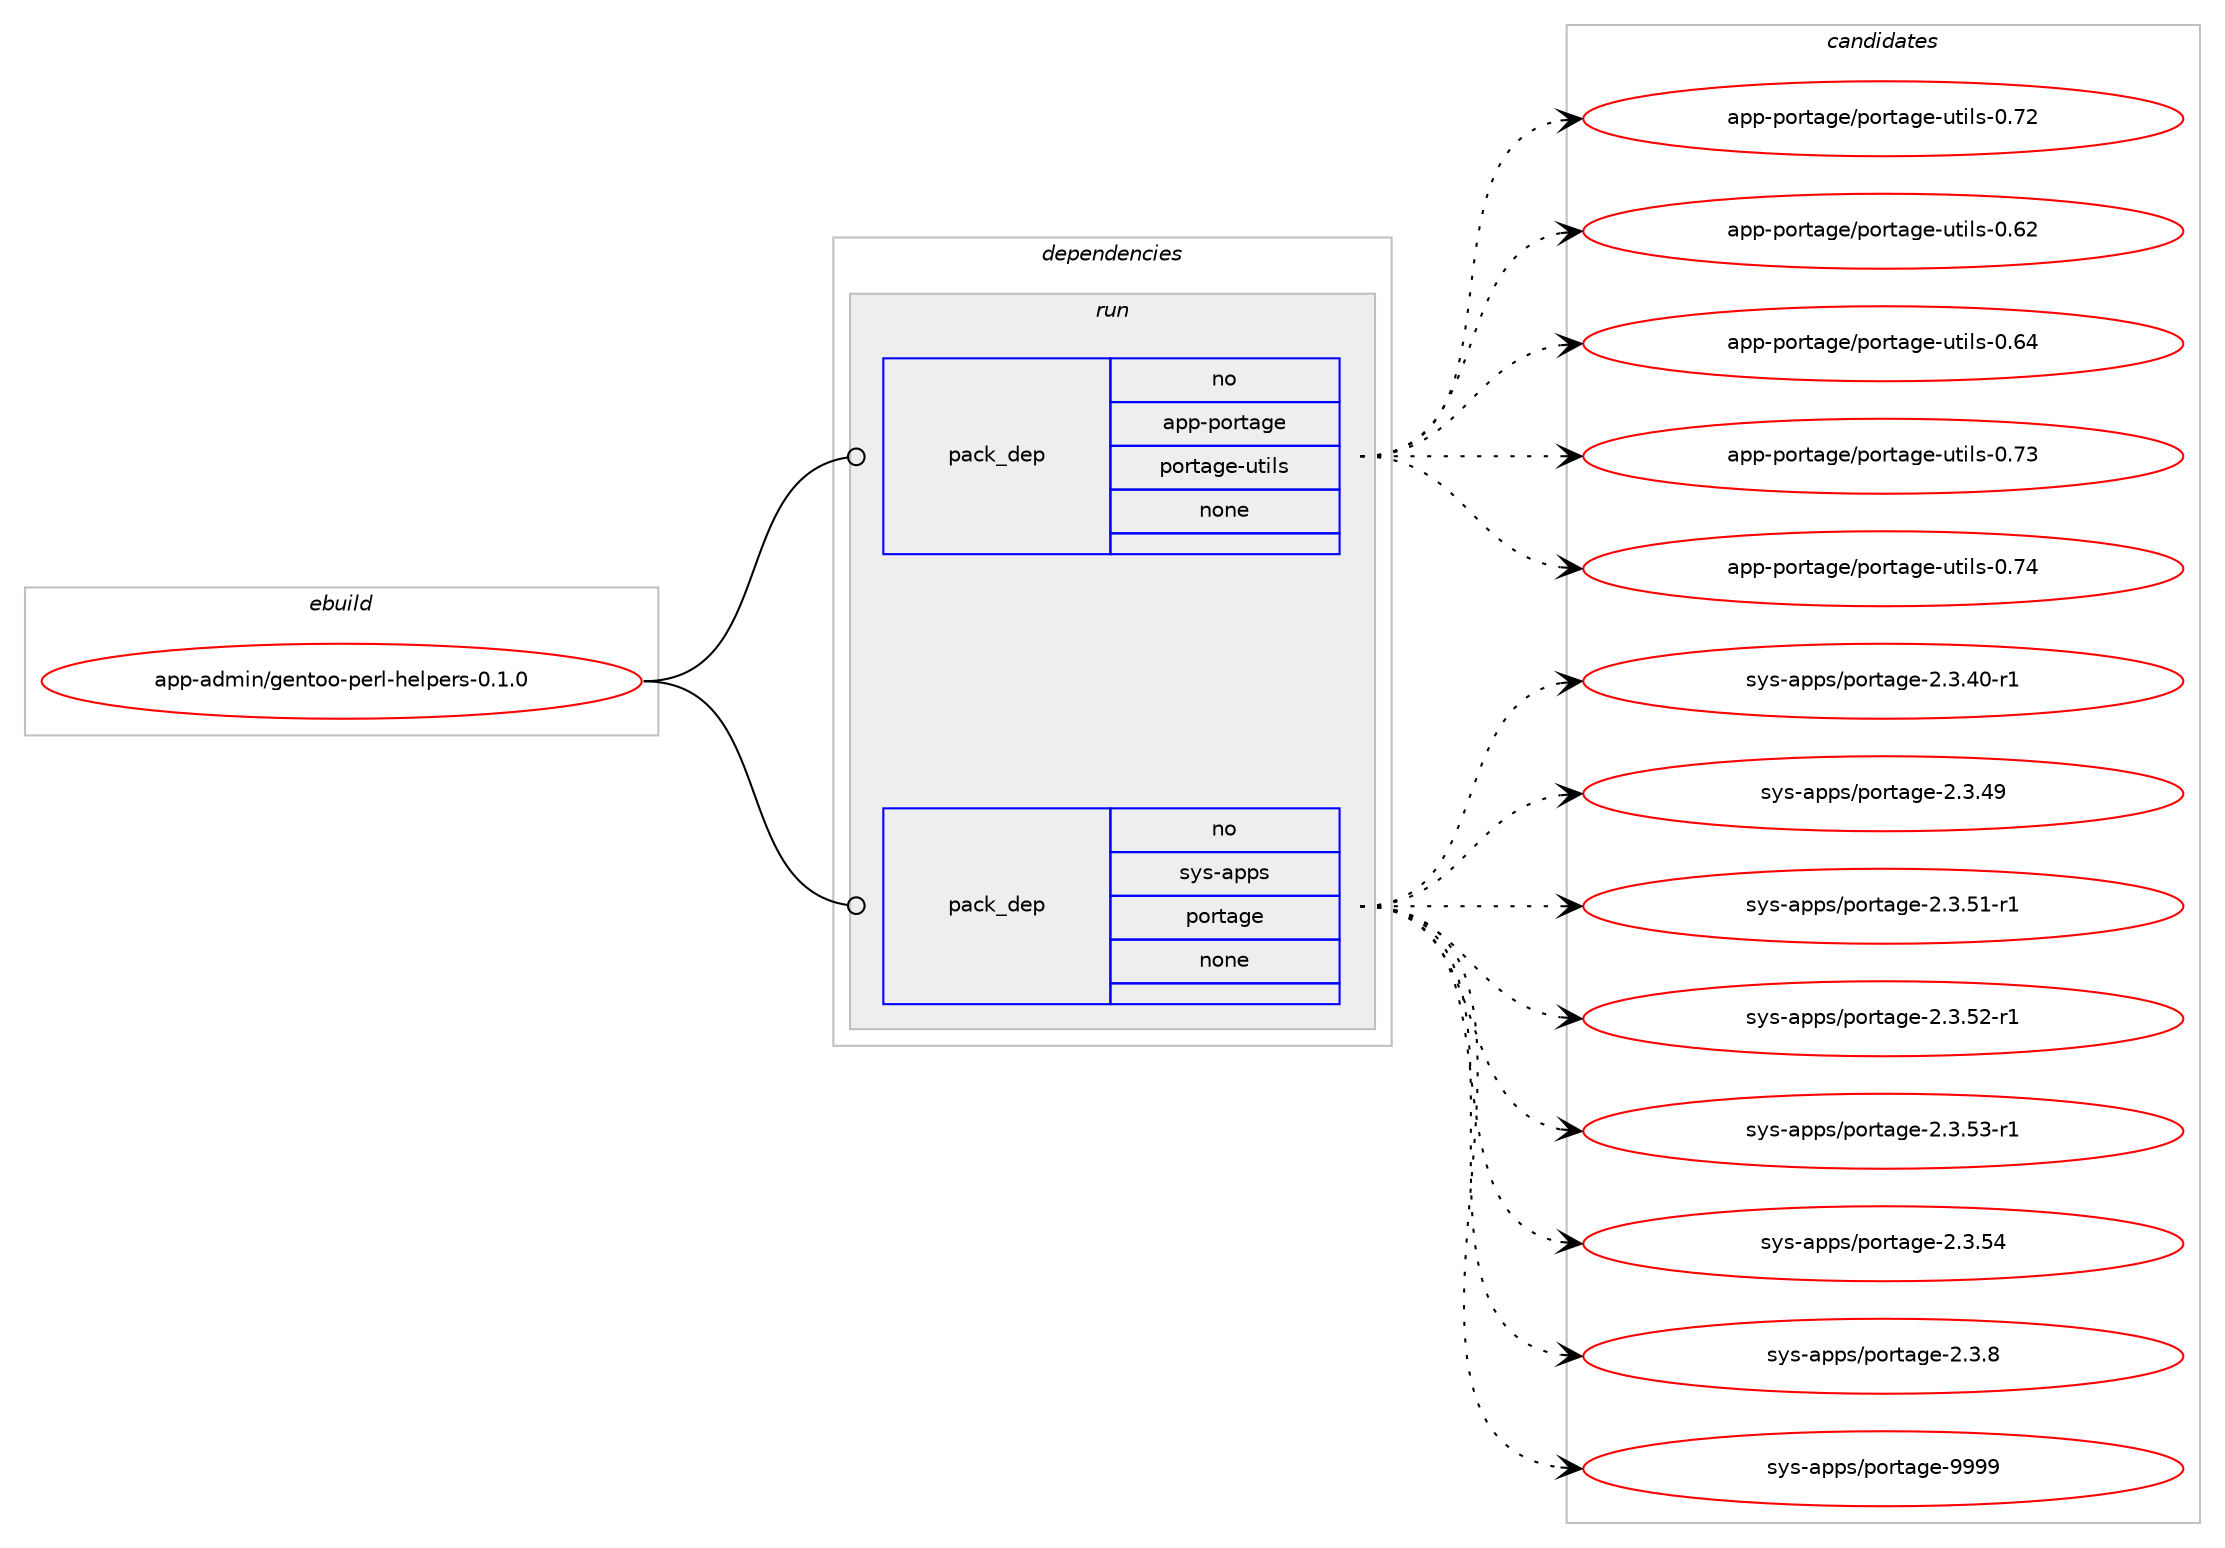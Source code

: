 digraph prolog {

# *************
# Graph options
# *************

newrank=true;
concentrate=true;
compound=true;
graph [rankdir=LR,fontname=Helvetica,fontsize=10,ranksep=1.5];#, ranksep=2.5, nodesep=0.2];
edge  [arrowhead=vee];
node  [fontname=Helvetica,fontsize=10];

# **********
# The ebuild
# **********

subgraph cluster_leftcol {
color=gray;
rank=same;
label=<<i>ebuild</i>>;
id [label="app-admin/gentoo-perl-helpers-0.1.0", color=red, width=4, href="../app-admin/gentoo-perl-helpers-0.1.0.svg"];
}

# ****************
# The dependencies
# ****************

subgraph cluster_midcol {
color=gray;
label=<<i>dependencies</i>>;
subgraph cluster_compile {
fillcolor="#eeeeee";
style=filled;
label=<<i>compile</i>>;
}
subgraph cluster_compileandrun {
fillcolor="#eeeeee";
style=filled;
label=<<i>compile and run</i>>;
}
subgraph cluster_run {
fillcolor="#eeeeee";
style=filled;
label=<<i>run</i>>;
subgraph pack270 {
dependency335 [label=<<TABLE BORDER="0" CELLBORDER="1" CELLSPACING="0" CELLPADDING="4" WIDTH="220"><TR><TD ROWSPAN="6" CELLPADDING="30">pack_dep</TD></TR><TR><TD WIDTH="110">no</TD></TR><TR><TD>app-portage</TD></TR><TR><TD>portage-utils</TD></TR><TR><TD>none</TD></TR><TR><TD></TD></TR></TABLE>>, shape=none, color=blue];
}
id:e -> dependency335:w [weight=20,style="solid",arrowhead="odot"];
subgraph pack271 {
dependency336 [label=<<TABLE BORDER="0" CELLBORDER="1" CELLSPACING="0" CELLPADDING="4" WIDTH="220"><TR><TD ROWSPAN="6" CELLPADDING="30">pack_dep</TD></TR><TR><TD WIDTH="110">no</TD></TR><TR><TD>sys-apps</TD></TR><TR><TD>portage</TD></TR><TR><TD>none</TD></TR><TR><TD></TD></TR></TABLE>>, shape=none, color=blue];
}
id:e -> dependency336:w [weight=20,style="solid",arrowhead="odot"];
}
}

# **************
# The candidates
# **************

subgraph cluster_choices {
rank=same;
color=gray;
label=<<i>candidates</i>>;

subgraph choice270 {
color=black;
nodesep=1;
choice9711211245112111114116971031014711211111411697103101451171161051081154548465550 [label="app-portage/portage-utils-0.72", color=red, width=4,href="../app-portage/portage-utils-0.72.svg"];
choice9711211245112111114116971031014711211111411697103101451171161051081154548465450 [label="app-portage/portage-utils-0.62", color=red, width=4,href="../app-portage/portage-utils-0.62.svg"];
choice9711211245112111114116971031014711211111411697103101451171161051081154548465452 [label="app-portage/portage-utils-0.64", color=red, width=4,href="../app-portage/portage-utils-0.64.svg"];
choice9711211245112111114116971031014711211111411697103101451171161051081154548465551 [label="app-portage/portage-utils-0.73", color=red, width=4,href="../app-portage/portage-utils-0.73.svg"];
choice9711211245112111114116971031014711211111411697103101451171161051081154548465552 [label="app-portage/portage-utils-0.74", color=red, width=4,href="../app-portage/portage-utils-0.74.svg"];
dependency335:e -> choice9711211245112111114116971031014711211111411697103101451171161051081154548465550:w [style=dotted,weight="100"];
dependency335:e -> choice9711211245112111114116971031014711211111411697103101451171161051081154548465450:w [style=dotted,weight="100"];
dependency335:e -> choice9711211245112111114116971031014711211111411697103101451171161051081154548465452:w [style=dotted,weight="100"];
dependency335:e -> choice9711211245112111114116971031014711211111411697103101451171161051081154548465551:w [style=dotted,weight="100"];
dependency335:e -> choice9711211245112111114116971031014711211111411697103101451171161051081154548465552:w [style=dotted,weight="100"];
}
subgraph choice271 {
color=black;
nodesep=1;
choice11512111545971121121154711211111411697103101455046514652484511449 [label="sys-apps/portage-2.3.40-r1", color=red, width=4,href="../sys-apps/portage-2.3.40-r1.svg"];
choice1151211154597112112115471121111141169710310145504651465257 [label="sys-apps/portage-2.3.49", color=red, width=4,href="../sys-apps/portage-2.3.49.svg"];
choice11512111545971121121154711211111411697103101455046514653494511449 [label="sys-apps/portage-2.3.51-r1", color=red, width=4,href="../sys-apps/portage-2.3.51-r1.svg"];
choice11512111545971121121154711211111411697103101455046514653504511449 [label="sys-apps/portage-2.3.52-r1", color=red, width=4,href="../sys-apps/portage-2.3.52-r1.svg"];
choice11512111545971121121154711211111411697103101455046514653514511449 [label="sys-apps/portage-2.3.53-r1", color=red, width=4,href="../sys-apps/portage-2.3.53-r1.svg"];
choice1151211154597112112115471121111141169710310145504651465352 [label="sys-apps/portage-2.3.54", color=red, width=4,href="../sys-apps/portage-2.3.54.svg"];
choice11512111545971121121154711211111411697103101455046514656 [label="sys-apps/portage-2.3.8", color=red, width=4,href="../sys-apps/portage-2.3.8.svg"];
choice115121115459711211211547112111114116971031014557575757 [label="sys-apps/portage-9999", color=red, width=4,href="../sys-apps/portage-9999.svg"];
dependency336:e -> choice11512111545971121121154711211111411697103101455046514652484511449:w [style=dotted,weight="100"];
dependency336:e -> choice1151211154597112112115471121111141169710310145504651465257:w [style=dotted,weight="100"];
dependency336:e -> choice11512111545971121121154711211111411697103101455046514653494511449:w [style=dotted,weight="100"];
dependency336:e -> choice11512111545971121121154711211111411697103101455046514653504511449:w [style=dotted,weight="100"];
dependency336:e -> choice11512111545971121121154711211111411697103101455046514653514511449:w [style=dotted,weight="100"];
dependency336:e -> choice1151211154597112112115471121111141169710310145504651465352:w [style=dotted,weight="100"];
dependency336:e -> choice11512111545971121121154711211111411697103101455046514656:w [style=dotted,weight="100"];
dependency336:e -> choice115121115459711211211547112111114116971031014557575757:w [style=dotted,weight="100"];
}
}

}
